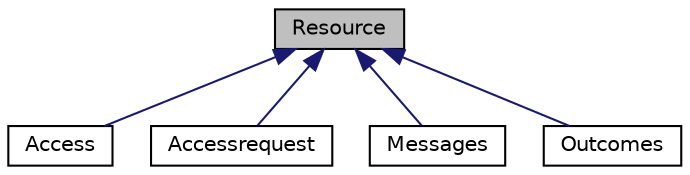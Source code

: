 digraph "Resource"
{
  edge [fontname="Helvetica",fontsize="10",labelfontname="Helvetica",labelfontsize="10"];
  node [fontname="Helvetica",fontsize="10",shape=record];
  Node0 [label="Resource",height=0.2,width=0.4,color="black", fillcolor="grey75", style="filled", fontcolor="black"];
  Node0 -> Node1 [dir="back",color="midnightblue",fontsize="10",style="solid",fontname="Helvetica"];
  Node1 [label="Access",height=0.2,width=0.4,color="black", fillcolor="white", style="filled",URL="$class_access.html"];
  Node0 -> Node2 [dir="back",color="midnightblue",fontsize="10",style="solid",fontname="Helvetica"];
  Node2 [label="Accessrequest",height=0.2,width=0.4,color="black", fillcolor="white", style="filled",URL="$class_accessrequest.html"];
  Node0 -> Node3 [dir="back",color="midnightblue",fontsize="10",style="solid",fontname="Helvetica"];
  Node3 [label="Messages",height=0.2,width=0.4,color="black", fillcolor="white", style="filled",URL="$class_messages.html"];
  Node0 -> Node4 [dir="back",color="midnightblue",fontsize="10",style="solid",fontname="Helvetica"];
  Node4 [label="Outcomes",height=0.2,width=0.4,color="black", fillcolor="white", style="filled",URL="$class_outcomes.html"];
}
